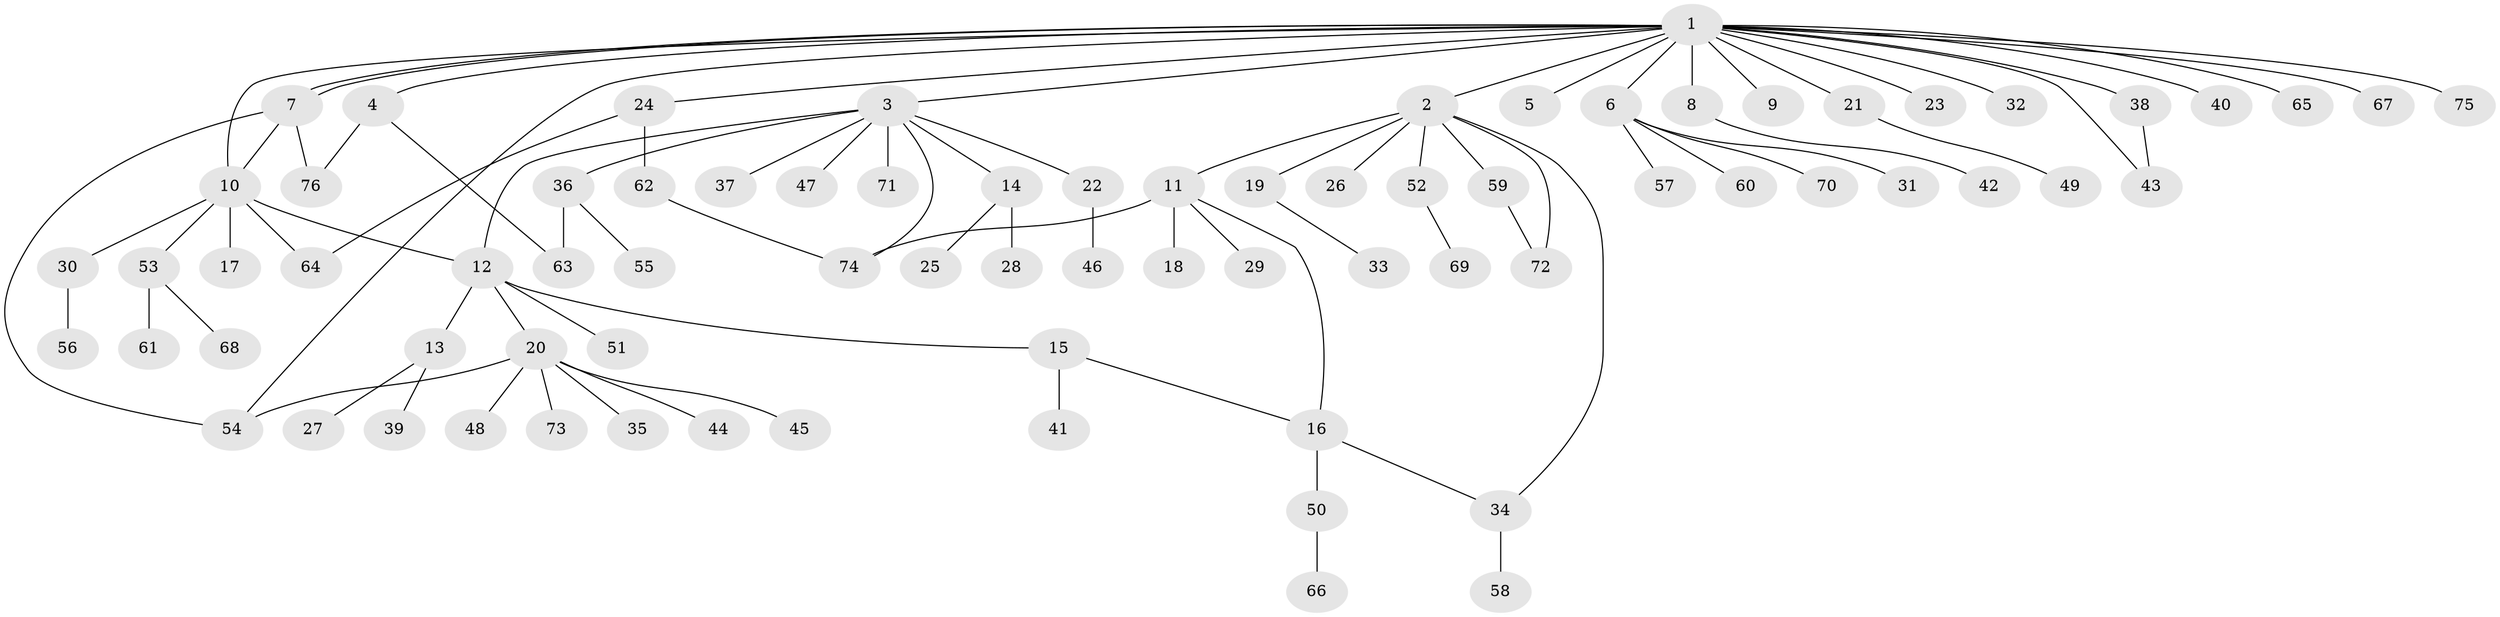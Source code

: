 // coarse degree distribution, {18: 0.018518518518518517, 9: 0.018518518518518517, 10: 0.018518518518518517, 3: 0.05555555555555555, 1: 0.6111111111111112, 4: 0.05555555555555555, 5: 0.037037037037037035, 7: 0.018518518518518517, 2: 0.14814814814814814, 6: 0.018518518518518517}
// Generated by graph-tools (version 1.1) at 2025/41/03/06/25 10:41:45]
// undirected, 76 vertices, 89 edges
graph export_dot {
graph [start="1"]
  node [color=gray90,style=filled];
  1;
  2;
  3;
  4;
  5;
  6;
  7;
  8;
  9;
  10;
  11;
  12;
  13;
  14;
  15;
  16;
  17;
  18;
  19;
  20;
  21;
  22;
  23;
  24;
  25;
  26;
  27;
  28;
  29;
  30;
  31;
  32;
  33;
  34;
  35;
  36;
  37;
  38;
  39;
  40;
  41;
  42;
  43;
  44;
  45;
  46;
  47;
  48;
  49;
  50;
  51;
  52;
  53;
  54;
  55;
  56;
  57;
  58;
  59;
  60;
  61;
  62;
  63;
  64;
  65;
  66;
  67;
  68;
  69;
  70;
  71;
  72;
  73;
  74;
  75;
  76;
  1 -- 2;
  1 -- 3;
  1 -- 4;
  1 -- 5;
  1 -- 6;
  1 -- 7;
  1 -- 7;
  1 -- 8;
  1 -- 9;
  1 -- 10;
  1 -- 21;
  1 -- 23;
  1 -- 24;
  1 -- 32;
  1 -- 38;
  1 -- 40;
  1 -- 43;
  1 -- 54;
  1 -- 65;
  1 -- 67;
  1 -- 75;
  2 -- 11;
  2 -- 19;
  2 -- 26;
  2 -- 34;
  2 -- 52;
  2 -- 59;
  2 -- 72;
  3 -- 12;
  3 -- 14;
  3 -- 22;
  3 -- 36;
  3 -- 37;
  3 -- 47;
  3 -- 71;
  3 -- 74;
  4 -- 63;
  4 -- 76;
  6 -- 31;
  6 -- 57;
  6 -- 60;
  6 -- 70;
  7 -- 10;
  7 -- 54;
  7 -- 76;
  8 -- 42;
  10 -- 12;
  10 -- 17;
  10 -- 30;
  10 -- 53;
  10 -- 64;
  11 -- 16;
  11 -- 18;
  11 -- 29;
  11 -- 74;
  12 -- 13;
  12 -- 15;
  12 -- 20;
  12 -- 51;
  13 -- 27;
  13 -- 39;
  14 -- 25;
  14 -- 28;
  15 -- 16;
  15 -- 41;
  16 -- 34;
  16 -- 50;
  19 -- 33;
  20 -- 35;
  20 -- 44;
  20 -- 45;
  20 -- 48;
  20 -- 54;
  20 -- 73;
  21 -- 49;
  22 -- 46;
  24 -- 62;
  24 -- 64;
  30 -- 56;
  34 -- 58;
  36 -- 55;
  36 -- 63;
  38 -- 43;
  50 -- 66;
  52 -- 69;
  53 -- 61;
  53 -- 68;
  59 -- 72;
  62 -- 74;
}

